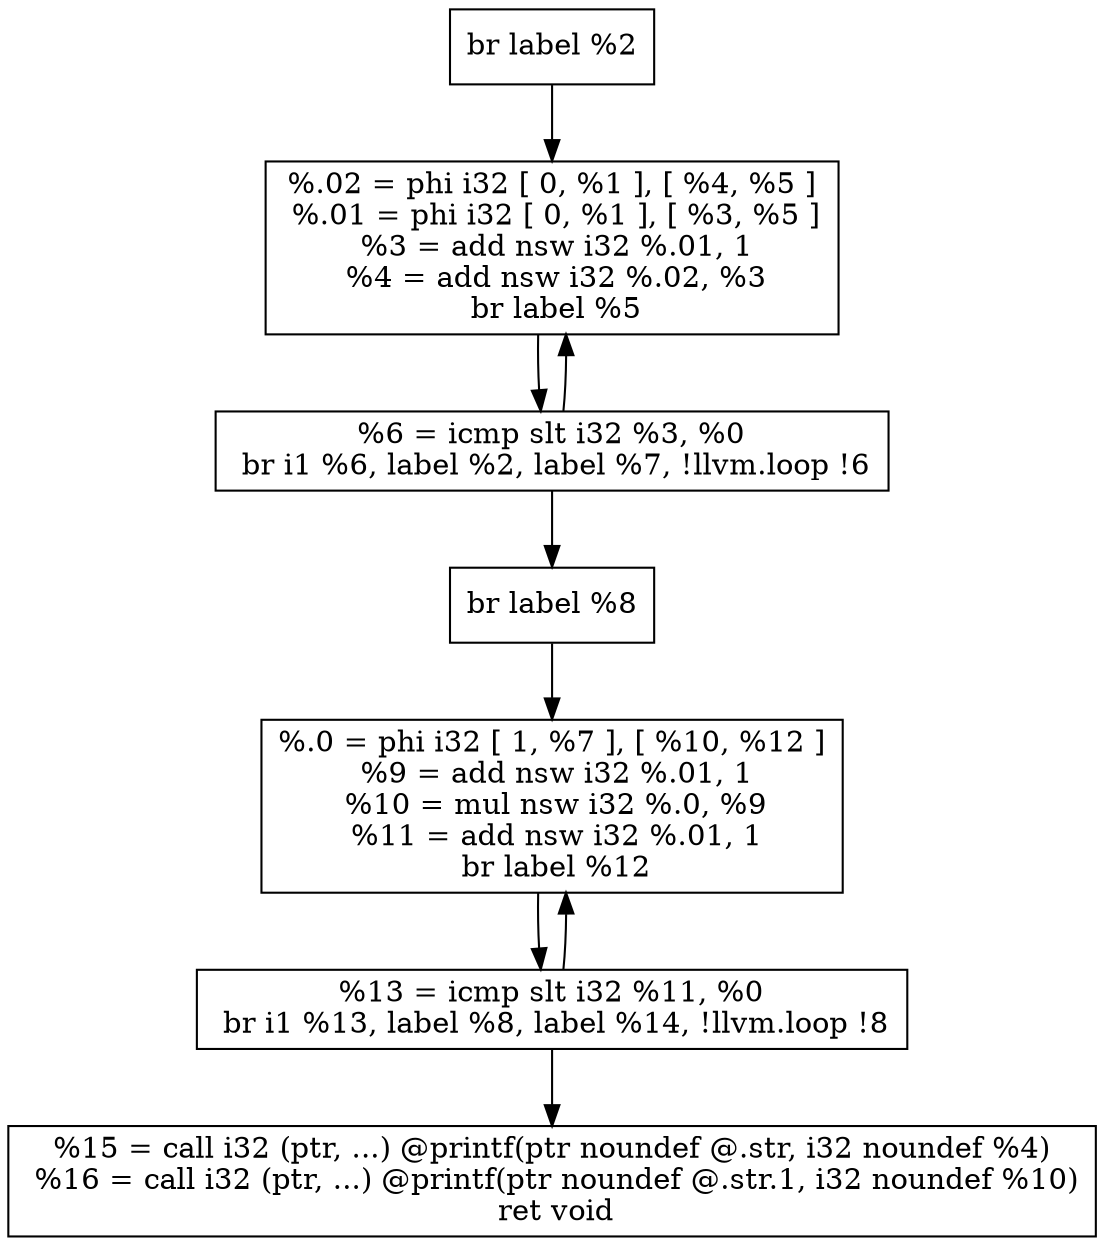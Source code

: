 digraph unnamed {

	Node0x60bc8dd7f310 [shape=record,label="{  br label %2\n}"];
	Node0x60bc8dd7f310 -> Node0x60bc8dd7f4c0;
	Node0x60bc8dd7f4c0 [shape=record,label="{  %.02 = phi i32 [ 0, %1 ], [ %4, %5 ]\n  %.01 = phi i32 [ 0, %1 ], [ %3, %5 ]\n  %3 = add nsw i32 %.01, 1\n  %4 = add nsw i32 %.02, %3\n  br label %5\n}"];
	Node0x60bc8dd7f4c0 -> Node0x60bc8dd819c0;
	Node0x60bc8dd819c0 [shape=record,label="{  %6 = icmp slt i32 %3, %0\n  br i1 %6, label %2, label %7, !llvm.loop !6\n}"];
	Node0x60bc8dd819c0 -> Node0x60bc8dd7f4c0;
	Node0x60bc8dd819c0 -> Node0x60bc8dd821e0;
	Node0x60bc8dd821e0 [shape=record,label="{  br label %8\n}"];
	Node0x60bc8dd821e0 -> Node0x60bc8dd82dc0;
	Node0x60bc8dd82dc0 [shape=record,label="{  %.0 = phi i32 [ 1, %7 ], [ %10, %12 ]\n  %9 = add nsw i32 %.01, 1\n  %10 = mul nsw i32 %.0, %9\n  %11 = add nsw i32 %.01, 1\n  br label %12\n}"];
	Node0x60bc8dd82dc0 -> Node0x60bc8dd82e90;
	Node0x60bc8dd82e90 [shape=record,label="{  %13 = icmp slt i32 %11, %0\n  br i1 %13, label %8, label %14, !llvm.loop !8\n}"];
	Node0x60bc8dd82e90 -> Node0x60bc8dd82dc0;
	Node0x60bc8dd82e90 -> Node0x60bc8dd83230;
	Node0x60bc8dd83230 [shape=record,label="{  %15 = call i32 (ptr, ...) @printf(ptr noundef @.str, i32 noundef %4)\n  %16 = call i32 (ptr, ...) @printf(ptr noundef @.str.1, i32 noundef %10)\n  ret void\n}"];
}
